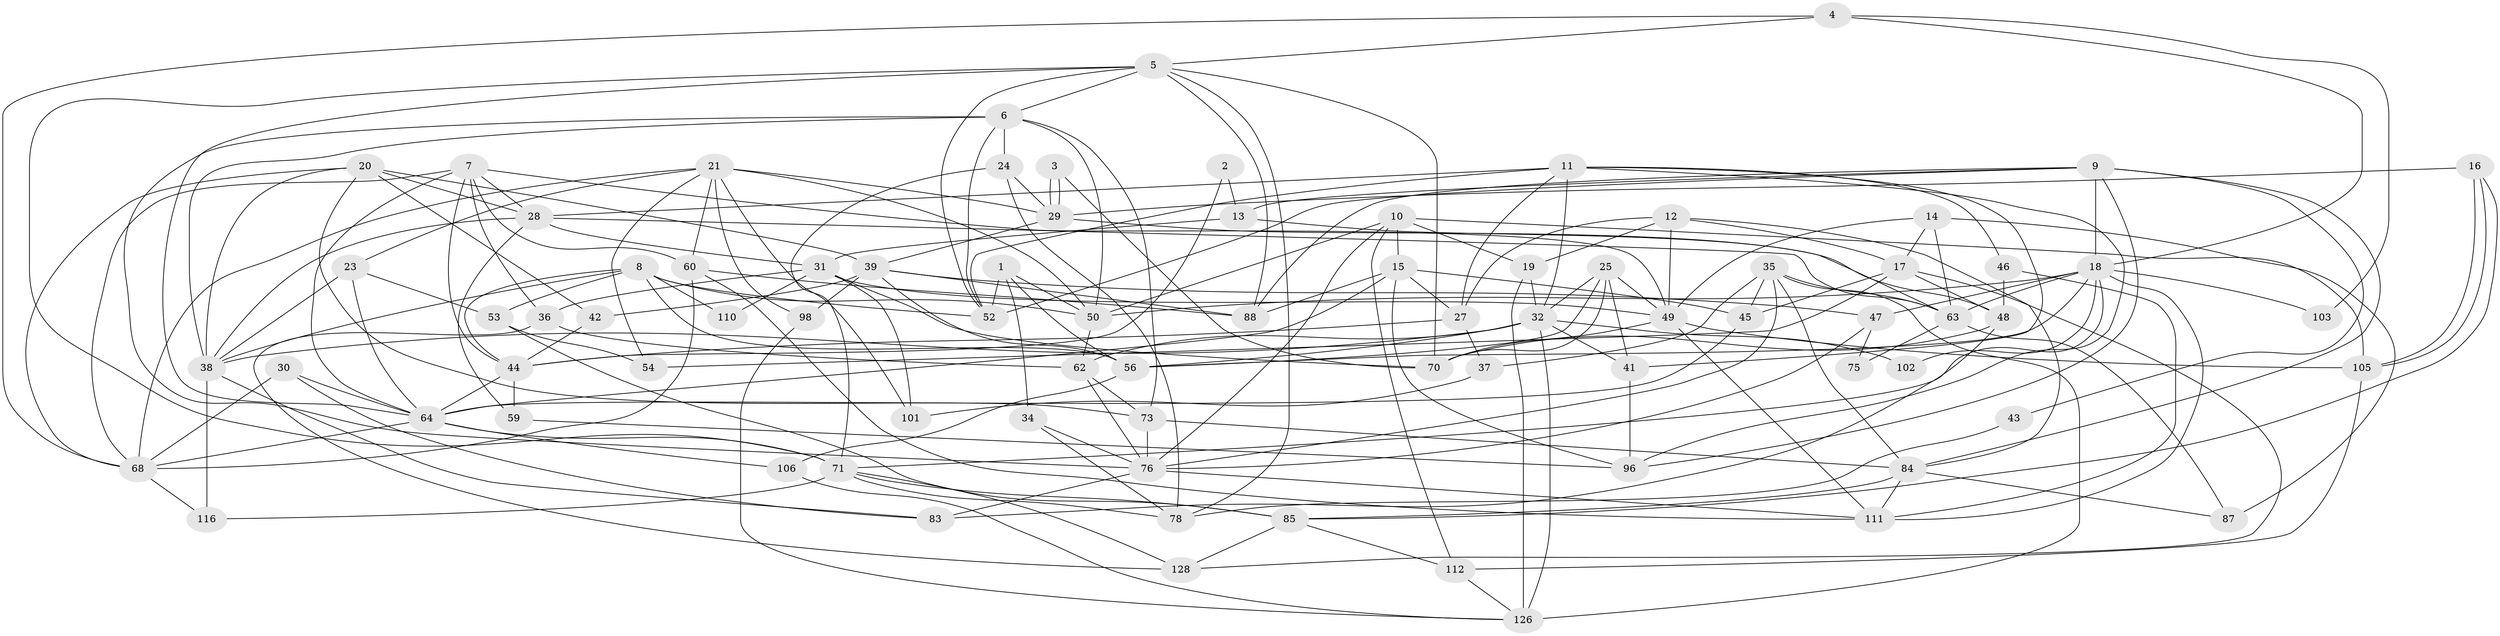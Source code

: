 // Generated by graph-tools (version 1.1) at 2025/24/03/03/25 07:24:03]
// undirected, 80 vertices, 207 edges
graph export_dot {
graph [start="1"]
  node [color=gray90,style=filled];
  1 [super="+33"];
  2;
  3;
  4 [super="+121"];
  5 [super="+58"];
  6 [super="+79"];
  7 [super="+26"];
  8 [super="+90"];
  9 [super="+125"];
  10 [super="+65"];
  11 [super="+91"];
  12 [super="+99"];
  13;
  14 [super="+72"];
  15 [super="+129"];
  16 [super="+113"];
  17 [super="+22"];
  18 [super="+51"];
  19;
  20;
  21 [super="+67"];
  23;
  24;
  25 [super="+57"];
  27 [super="+77"];
  28 [super="+40"];
  29 [super="+115"];
  30 [super="+55"];
  31 [super="+118"];
  32 [super="+120"];
  34;
  35 [super="+107"];
  36 [super="+61"];
  37;
  38 [super="+69"];
  39 [super="+95"];
  41 [super="+104"];
  42;
  43;
  44 [super="+80"];
  45 [super="+108"];
  46 [super="+122"];
  47;
  48;
  49 [super="+86"];
  50 [super="+66"];
  52 [super="+74"];
  53 [super="+81"];
  54 [super="+130"];
  56 [super="+92"];
  59;
  60;
  62 [super="+82"];
  63 [super="+93"];
  64 [super="+109"];
  68 [super="+94"];
  70 [super="+123"];
  71 [super="+97"];
  73;
  75;
  76 [super="+114"];
  78 [super="+89"];
  83;
  84 [super="+124"];
  85 [super="+100"];
  87;
  88;
  96 [super="+119"];
  98;
  101;
  102;
  103;
  105;
  106;
  110;
  111 [super="+117"];
  112;
  116;
  126 [super="+127"];
  128;
  1 -- 34;
  1 -- 56;
  1 -- 50;
  1 -- 52;
  2 -- 13;
  2 -- 44;
  3 -- 29;
  3 -- 29;
  3 -- 70;
  4 -- 5;
  4 -- 68;
  4 -- 18;
  4 -- 103;
  5 -- 64;
  5 -- 78;
  5 -- 6;
  5 -- 70;
  5 -- 88;
  5 -- 52;
  5 -- 71;
  6 -- 76;
  6 -- 24;
  6 -- 50;
  6 -- 73;
  6 -- 38;
  6 -- 52;
  7 -- 44;
  7 -- 68;
  7 -- 64;
  7 -- 60;
  7 -- 36;
  7 -- 49;
  7 -- 28;
  8 -- 44;
  8 -- 56;
  8 -- 110;
  8 -- 38;
  8 -- 53;
  8 -- 52;
  8 -- 50;
  9 -- 88;
  9 -- 84;
  9 -- 96;
  9 -- 18;
  9 -- 52;
  9 -- 43;
  9 -- 13;
  10 -- 19;
  10 -- 112;
  10 -- 50;
  10 -- 105;
  10 -- 76;
  10 -- 15;
  11 -- 32;
  11 -- 96;
  11 -- 46;
  11 -- 52;
  11 -- 28;
  11 -- 27;
  11 -- 41;
  12 -- 49;
  12 -- 84;
  12 -- 27;
  12 -- 17;
  12 -- 19;
  13 -- 31;
  13 -- 63;
  14 -- 49;
  14 -- 63;
  14 -- 17;
  14 -- 87;
  15 -- 64;
  15 -- 88;
  15 -- 27;
  15 -- 96;
  15 -- 45;
  16 -- 105;
  16 -- 105;
  16 -- 29;
  16 -- 85;
  17 -- 54;
  17 -- 128;
  17 -- 48;
  17 -- 45;
  18 -- 102;
  18 -- 63;
  18 -- 103;
  18 -- 111;
  18 -- 47;
  18 -- 50;
  18 -- 56;
  18 -- 71;
  19 -- 32;
  19 -- 126;
  20 -- 73;
  20 -- 68;
  20 -- 38;
  20 -- 42;
  20 -- 39;
  20 -- 28;
  21 -- 98;
  21 -- 101;
  21 -- 23;
  21 -- 60;
  21 -- 29;
  21 -- 68;
  21 -- 54;
  21 -- 50;
  23 -- 38 [weight=2];
  23 -- 64;
  23 -- 53;
  24 -- 71;
  24 -- 29;
  24 -- 78;
  25 -- 32;
  25 -- 56;
  25 -- 41;
  25 -- 70;
  25 -- 49;
  27 -- 37;
  27 -- 44;
  28 -- 59;
  28 -- 63;
  28 -- 38;
  28 -- 31;
  29 -- 39;
  29 -- 48;
  30 -- 83;
  30 -- 68;
  30 -- 64;
  31 -- 101;
  31 -- 110;
  31 -- 49;
  31 -- 36;
  31 -- 70;
  32 -- 102;
  32 -- 62;
  32 -- 38;
  32 -- 126;
  32 -- 56;
  32 -- 41;
  34 -- 78;
  34 -- 76;
  35 -- 37;
  35 -- 45;
  35 -- 84;
  35 -- 126 [weight=2];
  35 -- 76;
  35 -- 63;
  36 -- 128;
  36 -- 62;
  37 -- 101;
  38 -- 83;
  38 -- 116;
  39 -- 98;
  39 -- 88;
  39 -- 42;
  39 -- 47;
  39 -- 56;
  41 -- 96;
  42 -- 44;
  43 -- 78;
  44 -- 59;
  44 -- 64;
  45 -- 64;
  46 -- 48;
  46 -- 111;
  47 -- 75;
  47 -- 76;
  48 -- 83;
  48 -- 70;
  49 -- 105;
  49 -- 70;
  49 -- 111;
  50 -- 62;
  53 -- 85;
  53 -- 54;
  56 -- 106;
  59 -- 96;
  60 -- 88;
  60 -- 111;
  60 -- 68;
  62 -- 73;
  62 -- 76;
  63 -- 75;
  63 -- 87;
  64 -- 68;
  64 -- 106;
  64 -- 71;
  68 -- 116;
  71 -- 128;
  71 -- 116;
  71 -- 85;
  71 -- 78 [weight=2];
  73 -- 84;
  73 -- 76;
  76 -- 111;
  76 -- 83;
  84 -- 87;
  84 -- 111;
  84 -- 85;
  85 -- 128;
  85 -- 112;
  98 -- 126;
  105 -- 112;
  106 -- 126;
  112 -- 126;
}
